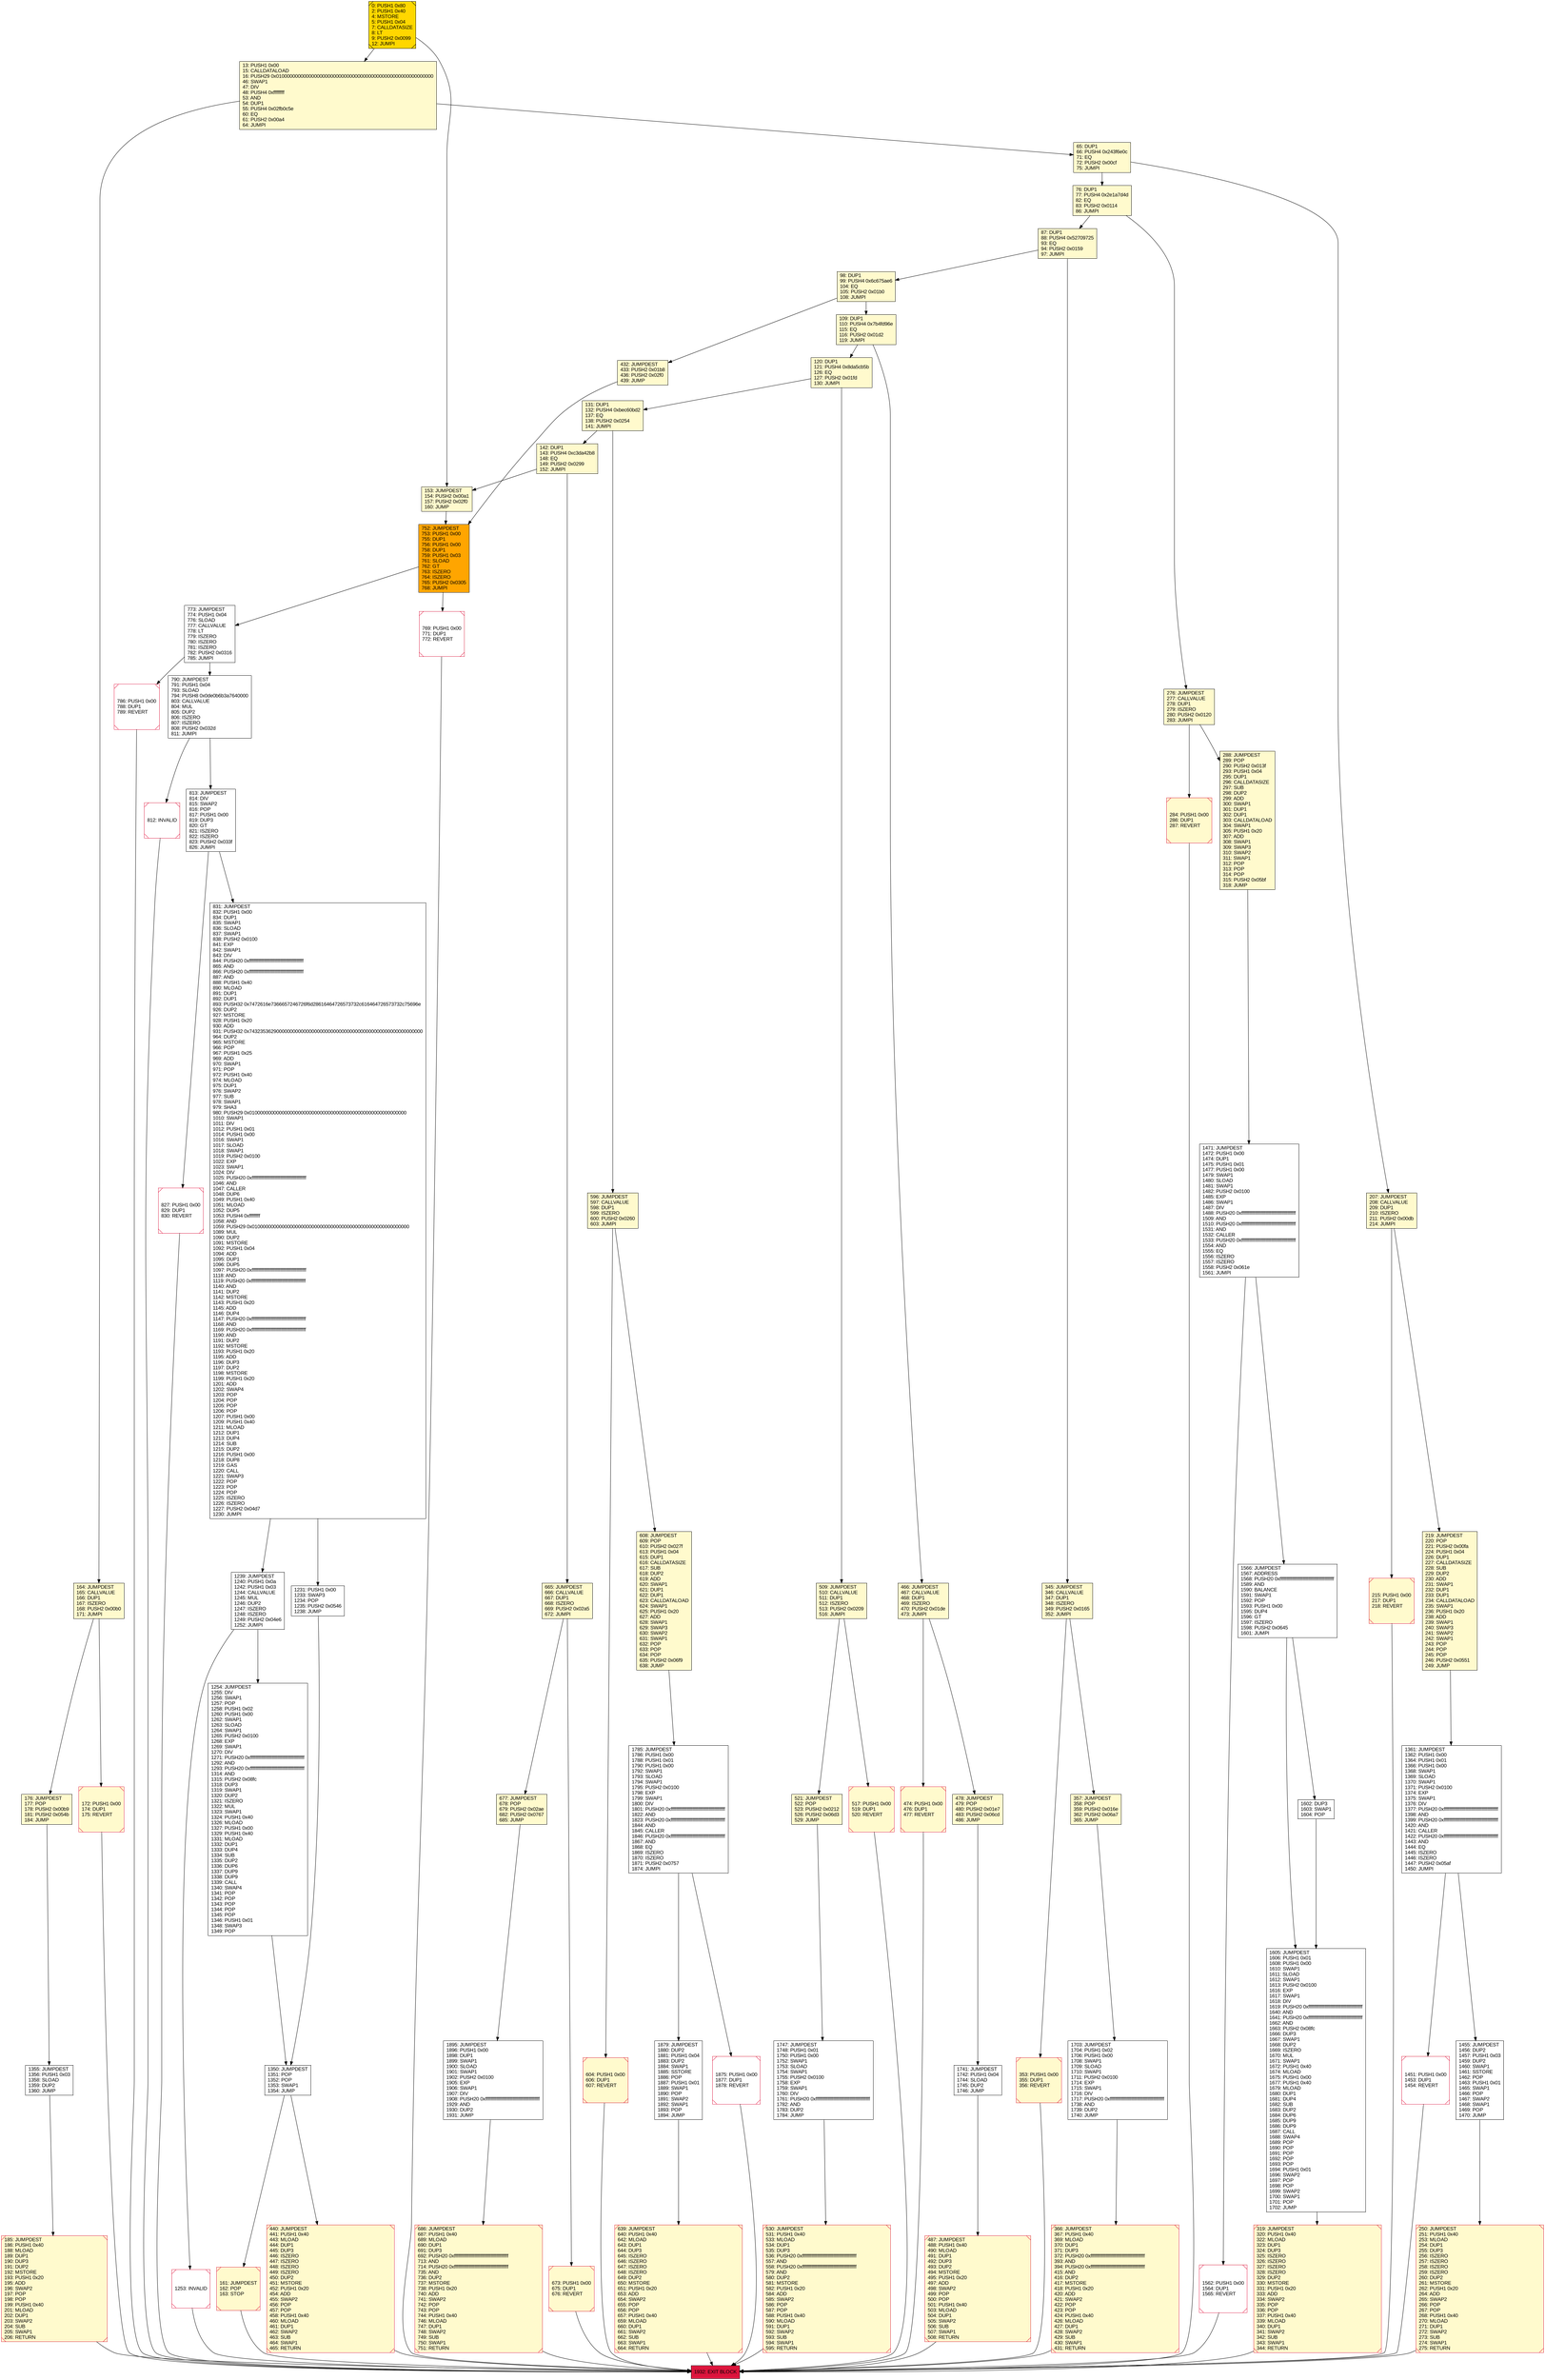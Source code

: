 digraph G {
bgcolor=transparent rankdir=UD;
node [shape=box style=filled color=black fillcolor=white fontname=arial fontcolor=black];
673 [label="673: PUSH1 0x00\l675: DUP1\l676: REVERT\l" fillcolor=lemonchiffon shape=Msquare color=crimson ];
1566 [label="1566: JUMPDEST\l1567: ADDRESS\l1568: PUSH20 0xffffffffffffffffffffffffffffffffffffffff\l1589: AND\l1590: BALANCE\l1591: SWAP1\l1592: POP\l1593: PUSH1 0x00\l1595: DUP4\l1596: GT\l1597: ISZERO\l1598: PUSH2 0x0645\l1601: JUMPI\l" ];
319 [label="319: JUMPDEST\l320: PUSH1 0x40\l322: MLOAD\l323: DUP1\l324: DUP3\l325: ISZERO\l326: ISZERO\l327: ISZERO\l328: ISZERO\l329: DUP2\l330: MSTORE\l331: PUSH1 0x20\l333: ADD\l334: SWAP2\l335: POP\l336: POP\l337: PUSH1 0x40\l339: MLOAD\l340: DUP1\l341: SWAP2\l342: SUB\l343: SWAP1\l344: RETURN\l" fillcolor=lemonchiffon shape=Msquare color=crimson ];
1741 [label="1741: JUMPDEST\l1742: PUSH1 0x04\l1744: SLOAD\l1745: DUP2\l1746: JUMP\l" ];
440 [label="440: JUMPDEST\l441: PUSH1 0x40\l443: MLOAD\l444: DUP1\l445: DUP3\l446: ISZERO\l447: ISZERO\l448: ISZERO\l449: ISZERO\l450: DUP2\l451: MSTORE\l452: PUSH1 0x20\l454: ADD\l455: SWAP2\l456: POP\l457: POP\l458: PUSH1 0x40\l460: MLOAD\l461: DUP1\l462: SWAP2\l463: SUB\l464: SWAP1\l465: RETURN\l" fillcolor=lemonchiffon shape=Msquare color=crimson ];
608 [label="608: JUMPDEST\l609: POP\l610: PUSH2 0x027f\l613: PUSH1 0x04\l615: DUP1\l616: CALLDATASIZE\l617: SUB\l618: DUP2\l619: ADD\l620: SWAP1\l621: DUP1\l622: DUP1\l623: CALLDATALOAD\l624: SWAP1\l625: PUSH1 0x20\l627: ADD\l628: SWAP1\l629: SWAP3\l630: SWAP2\l631: SWAP1\l632: POP\l633: POP\l634: POP\l635: PUSH2 0x06f9\l638: JUMP\l" fillcolor=lemonchiffon ];
288 [label="288: JUMPDEST\l289: POP\l290: PUSH2 0x013f\l293: PUSH1 0x04\l295: DUP1\l296: CALLDATASIZE\l297: SUB\l298: DUP2\l299: ADD\l300: SWAP1\l301: DUP1\l302: DUP1\l303: CALLDATALOAD\l304: SWAP1\l305: PUSH1 0x20\l307: ADD\l308: SWAP1\l309: SWAP3\l310: SWAP2\l311: SWAP1\l312: POP\l313: POP\l314: POP\l315: PUSH2 0x05bf\l318: JUMP\l" fillcolor=lemonchiffon ];
13 [label="13: PUSH1 0x00\l15: CALLDATALOAD\l16: PUSH29 0x0100000000000000000000000000000000000000000000000000000000\l46: SWAP1\l47: DIV\l48: PUSH4 0xffffffff\l53: AND\l54: DUP1\l55: PUSH4 0x02fb0c5e\l60: EQ\l61: PUSH2 0x00a4\l64: JUMPI\l" fillcolor=lemonchiffon ];
185 [label="185: JUMPDEST\l186: PUSH1 0x40\l188: MLOAD\l189: DUP1\l190: DUP3\l191: DUP2\l192: MSTORE\l193: PUSH1 0x20\l195: ADD\l196: SWAP2\l197: POP\l198: POP\l199: PUSH1 0x40\l201: MLOAD\l202: DUP1\l203: SWAP2\l204: SUB\l205: SWAP1\l206: RETURN\l" fillcolor=lemonchiffon shape=Msquare color=crimson ];
1451 [label="1451: PUSH1 0x00\l1453: DUP1\l1454: REVERT\l" shape=Msquare color=crimson ];
1932 [label="1932: EXIT BLOCK\l" fillcolor=crimson ];
172 [label="172: PUSH1 0x00\l174: DUP1\l175: REVERT\l" fillcolor=lemonchiffon shape=Msquare color=crimson ];
1703 [label="1703: JUMPDEST\l1704: PUSH1 0x02\l1706: PUSH1 0x00\l1708: SWAP1\l1709: SLOAD\l1710: SWAP1\l1711: PUSH2 0x0100\l1714: EXP\l1715: SWAP1\l1716: DIV\l1717: PUSH20 0xffffffffffffffffffffffffffffffffffffffff\l1738: AND\l1739: DUP2\l1740: JUMP\l" ];
142 [label="142: DUP1\l143: PUSH4 0xc3da42b8\l148: EQ\l149: PUSH2 0x0299\l152: JUMPI\l" fillcolor=lemonchiffon ];
176 [label="176: JUMPDEST\l177: POP\l178: PUSH2 0x00b9\l181: PUSH2 0x054b\l184: JUMP\l" fillcolor=lemonchiffon ];
1239 [label="1239: JUMPDEST\l1240: PUSH1 0x0a\l1242: PUSH1 0x03\l1244: CALLVALUE\l1245: MUL\l1246: DUP2\l1247: ISZERO\l1248: ISZERO\l1249: PUSH2 0x04e6\l1252: JUMPI\l" ];
812 [label="812: INVALID\l" shape=Msquare color=crimson ];
1879 [label="1879: JUMPDEST\l1880: DUP2\l1881: PUSH1 0x04\l1883: DUP2\l1884: SWAP1\l1885: SSTORE\l1886: POP\l1887: PUSH1 0x01\l1889: SWAP1\l1890: POP\l1891: SWAP2\l1892: SWAP1\l1893: POP\l1894: JUMP\l" ];
1471 [label="1471: JUMPDEST\l1472: PUSH1 0x00\l1474: DUP1\l1475: PUSH1 0x01\l1477: PUSH1 0x00\l1479: SWAP1\l1480: SLOAD\l1481: SWAP1\l1482: PUSH2 0x0100\l1485: EXP\l1486: SWAP1\l1487: DIV\l1488: PUSH20 0xffffffffffffffffffffffffffffffffffffffff\l1509: AND\l1510: PUSH20 0xffffffffffffffffffffffffffffffffffffffff\l1531: AND\l1532: CALLER\l1533: PUSH20 0xffffffffffffffffffffffffffffffffffffffff\l1554: AND\l1555: EQ\l1556: ISZERO\l1557: ISZERO\l1558: PUSH2 0x061e\l1561: JUMPI\l" ];
827 [label="827: PUSH1 0x00\l829: DUP1\l830: REVERT\l" shape=Msquare color=crimson ];
773 [label="773: JUMPDEST\l774: PUSH1 0x04\l776: SLOAD\l777: CALLVALUE\l778: LT\l779: ISZERO\l780: ISZERO\l781: ISZERO\l782: PUSH2 0x0316\l785: JUMPI\l" ];
1350 [label="1350: JUMPDEST\l1351: POP\l1352: POP\l1353: SWAP1\l1354: JUMP\l" ];
1361 [label="1361: JUMPDEST\l1362: PUSH1 0x00\l1364: PUSH1 0x01\l1366: PUSH1 0x00\l1368: SWAP1\l1369: SLOAD\l1370: SWAP1\l1371: PUSH2 0x0100\l1374: EXP\l1375: SWAP1\l1376: DIV\l1377: PUSH20 0xffffffffffffffffffffffffffffffffffffffff\l1398: AND\l1399: PUSH20 0xffffffffffffffffffffffffffffffffffffffff\l1420: AND\l1421: CALLER\l1422: PUSH20 0xffffffffffffffffffffffffffffffffffffffff\l1443: AND\l1444: EQ\l1445: ISZERO\l1446: ISZERO\l1447: PUSH2 0x05af\l1450: JUMPI\l" ];
769 [label="769: PUSH1 0x00\l771: DUP1\l772: REVERT\l" shape=Msquare color=crimson ];
517 [label="517: PUSH1 0x00\l519: DUP1\l520: REVERT\l" fillcolor=lemonchiffon shape=Msquare color=crimson ];
219 [label="219: JUMPDEST\l220: POP\l221: PUSH2 0x00fa\l224: PUSH1 0x04\l226: DUP1\l227: CALLDATASIZE\l228: SUB\l229: DUP2\l230: ADD\l231: SWAP1\l232: DUP1\l233: DUP1\l234: CALLDATALOAD\l235: SWAP1\l236: PUSH1 0x20\l238: ADD\l239: SWAP1\l240: SWAP3\l241: SWAP2\l242: SWAP1\l243: POP\l244: POP\l245: POP\l246: PUSH2 0x0551\l249: JUMP\l" fillcolor=lemonchiffon ];
207 [label="207: JUMPDEST\l208: CALLVALUE\l209: DUP1\l210: ISZERO\l211: PUSH2 0x00db\l214: JUMPI\l" fillcolor=lemonchiffon ];
786 [label="786: PUSH1 0x00\l788: DUP1\l789: REVERT\l" shape=Msquare color=crimson ];
0 [label="0: PUSH1 0x80\l2: PUSH1 0x40\l4: MSTORE\l5: PUSH1 0x04\l7: CALLDATASIZE\l8: LT\l9: PUSH2 0x0099\l12: JUMPI\l" fillcolor=lemonchiffon shape=Msquare fillcolor=gold ];
1562 [label="1562: PUSH1 0x00\l1564: DUP1\l1565: REVERT\l" shape=Msquare color=crimson ];
284 [label="284: PUSH1 0x00\l286: DUP1\l287: REVERT\l" fillcolor=lemonchiffon shape=Msquare color=crimson ];
366 [label="366: JUMPDEST\l367: PUSH1 0x40\l369: MLOAD\l370: DUP1\l371: DUP3\l372: PUSH20 0xffffffffffffffffffffffffffffffffffffffff\l393: AND\l394: PUSH20 0xffffffffffffffffffffffffffffffffffffffff\l415: AND\l416: DUP2\l417: MSTORE\l418: PUSH1 0x20\l420: ADD\l421: SWAP2\l422: POP\l423: POP\l424: PUSH1 0x40\l426: MLOAD\l427: DUP1\l428: SWAP2\l429: SUB\l430: SWAP1\l431: RETURN\l" fillcolor=lemonchiffon shape=Msquare color=crimson ];
1455 [label="1455: JUMPDEST\l1456: DUP2\l1457: PUSH1 0x03\l1459: DUP2\l1460: SWAP1\l1461: SSTORE\l1462: POP\l1463: PUSH1 0x01\l1465: SWAP1\l1466: POP\l1467: SWAP2\l1468: SWAP1\l1469: POP\l1470: JUMP\l" ];
353 [label="353: PUSH1 0x00\l355: DUP1\l356: REVERT\l" fillcolor=lemonchiffon shape=Msquare color=crimson ];
530 [label="530: JUMPDEST\l531: PUSH1 0x40\l533: MLOAD\l534: DUP1\l535: DUP3\l536: PUSH20 0xffffffffffffffffffffffffffffffffffffffff\l557: AND\l558: PUSH20 0xffffffffffffffffffffffffffffffffffffffff\l579: AND\l580: DUP2\l581: MSTORE\l582: PUSH1 0x20\l584: ADD\l585: SWAP2\l586: POP\l587: POP\l588: PUSH1 0x40\l590: MLOAD\l591: DUP1\l592: SWAP2\l593: SUB\l594: SWAP1\l595: RETURN\l" fillcolor=lemonchiffon shape=Msquare color=crimson ];
639 [label="639: JUMPDEST\l640: PUSH1 0x40\l642: MLOAD\l643: DUP1\l644: DUP3\l645: ISZERO\l646: ISZERO\l647: ISZERO\l648: ISZERO\l649: DUP2\l650: MSTORE\l651: PUSH1 0x20\l653: ADD\l654: SWAP2\l655: POP\l656: POP\l657: PUSH1 0x40\l659: MLOAD\l660: DUP1\l661: SWAP2\l662: SUB\l663: SWAP1\l664: RETURN\l" fillcolor=lemonchiffon shape=Msquare color=crimson ];
790 [label="790: JUMPDEST\l791: PUSH1 0x04\l793: SLOAD\l794: PUSH8 0x0de0b6b3a7640000\l803: CALLVALUE\l804: MUL\l805: DUP2\l806: ISZERO\l807: ISZERO\l808: PUSH2 0x032d\l811: JUMPI\l" ];
345 [label="345: JUMPDEST\l346: CALLVALUE\l347: DUP1\l348: ISZERO\l349: PUSH2 0x0165\l352: JUMPI\l" fillcolor=lemonchiffon ];
1602 [label="1602: DUP3\l1603: SWAP1\l1604: POP\l" ];
250 [label="250: JUMPDEST\l251: PUSH1 0x40\l253: MLOAD\l254: DUP1\l255: DUP3\l256: ISZERO\l257: ISZERO\l258: ISZERO\l259: ISZERO\l260: DUP2\l261: MSTORE\l262: PUSH1 0x20\l264: ADD\l265: SWAP2\l266: POP\l267: POP\l268: PUSH1 0x40\l270: MLOAD\l271: DUP1\l272: SWAP2\l273: SUB\l274: SWAP1\l275: RETURN\l" fillcolor=lemonchiffon shape=Msquare color=crimson ];
509 [label="509: JUMPDEST\l510: CALLVALUE\l511: DUP1\l512: ISZERO\l513: PUSH2 0x0209\l516: JUMPI\l" fillcolor=lemonchiffon ];
87 [label="87: DUP1\l88: PUSH4 0x52709725\l93: EQ\l94: PUSH2 0x0159\l97: JUMPI\l" fillcolor=lemonchiffon ];
276 [label="276: JUMPDEST\l277: CALLVALUE\l278: DUP1\l279: ISZERO\l280: PUSH2 0x0120\l283: JUMPI\l" fillcolor=lemonchiffon ];
521 [label="521: JUMPDEST\l522: POP\l523: PUSH2 0x0212\l526: PUSH2 0x06d3\l529: JUMP\l" fillcolor=lemonchiffon ];
1747 [label="1747: JUMPDEST\l1748: PUSH1 0x01\l1750: PUSH1 0x00\l1752: SWAP1\l1753: SLOAD\l1754: SWAP1\l1755: PUSH2 0x0100\l1758: EXP\l1759: SWAP1\l1760: DIV\l1761: PUSH20 0xffffffffffffffffffffffffffffffffffffffff\l1782: AND\l1783: DUP2\l1784: JUMP\l" ];
1254 [label="1254: JUMPDEST\l1255: DIV\l1256: SWAP1\l1257: POP\l1258: PUSH1 0x02\l1260: PUSH1 0x00\l1262: SWAP1\l1263: SLOAD\l1264: SWAP1\l1265: PUSH2 0x0100\l1268: EXP\l1269: SWAP1\l1270: DIV\l1271: PUSH20 0xffffffffffffffffffffffffffffffffffffffff\l1292: AND\l1293: PUSH20 0xffffffffffffffffffffffffffffffffffffffff\l1314: AND\l1315: PUSH2 0x08fc\l1318: DUP3\l1319: SWAP1\l1320: DUP2\l1321: ISZERO\l1322: MUL\l1323: SWAP1\l1324: PUSH1 0x40\l1326: MLOAD\l1327: PUSH1 0x00\l1329: PUSH1 0x40\l1331: MLOAD\l1332: DUP1\l1333: DUP4\l1334: SUB\l1335: DUP2\l1336: DUP6\l1337: DUP9\l1338: DUP9\l1339: CALL\l1340: SWAP4\l1341: POP\l1342: POP\l1343: POP\l1344: POP\l1345: POP\l1346: PUSH1 0x01\l1348: SWAP3\l1349: POP\l" ];
1231 [label="1231: PUSH1 0x00\l1233: SWAP3\l1234: POP\l1235: PUSH2 0x0546\l1238: JUMP\l" ];
164 [label="164: JUMPDEST\l165: CALLVALUE\l166: DUP1\l167: ISZERO\l168: PUSH2 0x00b0\l171: JUMPI\l" fillcolor=lemonchiffon ];
1895 [label="1895: JUMPDEST\l1896: PUSH1 0x00\l1898: DUP1\l1899: SWAP1\l1900: SLOAD\l1901: SWAP1\l1902: PUSH2 0x0100\l1905: EXP\l1906: SWAP1\l1907: DIV\l1908: PUSH20 0xffffffffffffffffffffffffffffffffffffffff\l1929: AND\l1930: DUP2\l1931: JUMP\l" ];
831 [label="831: JUMPDEST\l832: PUSH1 0x00\l834: DUP1\l835: SWAP1\l836: SLOAD\l837: SWAP1\l838: PUSH2 0x0100\l841: EXP\l842: SWAP1\l843: DIV\l844: PUSH20 0xffffffffffffffffffffffffffffffffffffffff\l865: AND\l866: PUSH20 0xffffffffffffffffffffffffffffffffffffffff\l887: AND\l888: PUSH1 0x40\l890: MLOAD\l891: DUP1\l892: DUP1\l893: PUSH32 0x7472616e7366657246726f6d28616464726573732c616464726573732c75696e\l926: DUP2\l927: MSTORE\l928: PUSH1 0x20\l930: ADD\l931: PUSH32 0x7432353629000000000000000000000000000000000000000000000000000000\l964: DUP2\l965: MSTORE\l966: POP\l967: PUSH1 0x25\l969: ADD\l970: SWAP1\l971: POP\l972: PUSH1 0x40\l974: MLOAD\l975: DUP1\l976: SWAP2\l977: SUB\l978: SWAP1\l979: SHA3\l980: PUSH29 0x0100000000000000000000000000000000000000000000000000000000\l1010: SWAP1\l1011: DIV\l1012: PUSH1 0x01\l1014: PUSH1 0x00\l1016: SWAP1\l1017: SLOAD\l1018: SWAP1\l1019: PUSH2 0x0100\l1022: EXP\l1023: SWAP1\l1024: DIV\l1025: PUSH20 0xffffffffffffffffffffffffffffffffffffffff\l1046: AND\l1047: CALLER\l1048: DUP6\l1049: PUSH1 0x40\l1051: MLOAD\l1052: DUP5\l1053: PUSH4 0xffffffff\l1058: AND\l1059: PUSH29 0x0100000000000000000000000000000000000000000000000000000000\l1089: MUL\l1090: DUP2\l1091: MSTORE\l1092: PUSH1 0x04\l1094: ADD\l1095: DUP1\l1096: DUP5\l1097: PUSH20 0xffffffffffffffffffffffffffffffffffffffff\l1118: AND\l1119: PUSH20 0xffffffffffffffffffffffffffffffffffffffff\l1140: AND\l1141: DUP2\l1142: MSTORE\l1143: PUSH1 0x20\l1145: ADD\l1146: DUP4\l1147: PUSH20 0xffffffffffffffffffffffffffffffffffffffff\l1168: AND\l1169: PUSH20 0xffffffffffffffffffffffffffffffffffffffff\l1190: AND\l1191: DUP2\l1192: MSTORE\l1193: PUSH1 0x20\l1195: ADD\l1196: DUP3\l1197: DUP2\l1198: MSTORE\l1199: PUSH1 0x20\l1201: ADD\l1202: SWAP4\l1203: POP\l1204: POP\l1205: POP\l1206: POP\l1207: PUSH1 0x00\l1209: PUSH1 0x40\l1211: MLOAD\l1212: DUP1\l1213: DUP4\l1214: SUB\l1215: DUP2\l1216: PUSH1 0x00\l1218: DUP8\l1219: GAS\l1220: CALL\l1221: SWAP3\l1222: POP\l1223: POP\l1224: POP\l1225: ISZERO\l1226: ISZERO\l1227: PUSH2 0x04d7\l1230: JUMPI\l" ];
487 [label="487: JUMPDEST\l488: PUSH1 0x40\l490: MLOAD\l491: DUP1\l492: DUP3\l493: DUP2\l494: MSTORE\l495: PUSH1 0x20\l497: ADD\l498: SWAP2\l499: POP\l500: POP\l501: PUSH1 0x40\l503: MLOAD\l504: DUP1\l505: SWAP2\l506: SUB\l507: SWAP1\l508: RETURN\l" fillcolor=lemonchiffon shape=Msquare color=crimson ];
432 [label="432: JUMPDEST\l433: PUSH2 0x01b8\l436: PUSH2 0x02f0\l439: JUMP\l" fillcolor=lemonchiffon ];
478 [label="478: JUMPDEST\l479: POP\l480: PUSH2 0x01e7\l483: PUSH2 0x06cd\l486: JUMP\l" fillcolor=lemonchiffon ];
76 [label="76: DUP1\l77: PUSH4 0x2e1a7d4d\l82: EQ\l83: PUSH2 0x0114\l86: JUMPI\l" fillcolor=lemonchiffon ];
98 [label="98: DUP1\l99: PUSH4 0x6c675ae6\l104: EQ\l105: PUSH2 0x01b0\l108: JUMPI\l" fillcolor=lemonchiffon ];
665 [label="665: JUMPDEST\l666: CALLVALUE\l667: DUP1\l668: ISZERO\l669: PUSH2 0x02a5\l672: JUMPI\l" fillcolor=lemonchiffon ];
1253 [label="1253: INVALID\l" shape=Msquare color=crimson ];
752 [label="752: JUMPDEST\l753: PUSH1 0x00\l755: DUP1\l756: PUSH1 0x00\l758: DUP1\l759: PUSH1 0x03\l761: SLOAD\l762: GT\l763: ISZERO\l764: ISZERO\l765: PUSH2 0x0305\l768: JUMPI\l" fillcolor=orange ];
677 [label="677: JUMPDEST\l678: POP\l679: PUSH2 0x02ae\l682: PUSH2 0x0767\l685: JUMP\l" fillcolor=lemonchiffon ];
813 [label="813: JUMPDEST\l814: DIV\l815: SWAP2\l816: POP\l817: PUSH1 0x00\l819: DUP3\l820: GT\l821: ISZERO\l822: ISZERO\l823: PUSH2 0x033f\l826: JUMPI\l" ];
161 [label="161: JUMPDEST\l162: POP\l163: STOP\l" fillcolor=lemonchiffon shape=Msquare color=crimson ];
131 [label="131: DUP1\l132: PUSH4 0xbec60bd2\l137: EQ\l138: PUSH2 0x0254\l141: JUMPI\l" fillcolor=lemonchiffon ];
109 [label="109: DUP1\l110: PUSH4 0x7b4fd96e\l115: EQ\l116: PUSH2 0x01d2\l119: JUMPI\l" fillcolor=lemonchiffon ];
466 [label="466: JUMPDEST\l467: CALLVALUE\l468: DUP1\l469: ISZERO\l470: PUSH2 0x01de\l473: JUMPI\l" fillcolor=lemonchiffon ];
153 [label="153: JUMPDEST\l154: PUSH2 0x00a1\l157: PUSH2 0x02f0\l160: JUMP\l" fillcolor=lemonchiffon ];
1355 [label="1355: JUMPDEST\l1356: PUSH1 0x03\l1358: SLOAD\l1359: DUP2\l1360: JUMP\l" ];
1605 [label="1605: JUMPDEST\l1606: PUSH1 0x01\l1608: PUSH1 0x00\l1610: SWAP1\l1611: SLOAD\l1612: SWAP1\l1613: PUSH2 0x0100\l1616: EXP\l1617: SWAP1\l1618: DIV\l1619: PUSH20 0xffffffffffffffffffffffffffffffffffffffff\l1640: AND\l1641: PUSH20 0xffffffffffffffffffffffffffffffffffffffff\l1662: AND\l1663: PUSH2 0x08fc\l1666: DUP3\l1667: SWAP1\l1668: DUP2\l1669: ISZERO\l1670: MUL\l1671: SWAP1\l1672: PUSH1 0x40\l1674: MLOAD\l1675: PUSH1 0x00\l1677: PUSH1 0x40\l1679: MLOAD\l1680: DUP1\l1681: DUP4\l1682: SUB\l1683: DUP2\l1684: DUP6\l1685: DUP9\l1686: DUP9\l1687: CALL\l1688: SWAP4\l1689: POP\l1690: POP\l1691: POP\l1692: POP\l1693: POP\l1694: PUSH1 0x01\l1696: SWAP2\l1697: POP\l1698: POP\l1699: SWAP2\l1700: SWAP1\l1701: POP\l1702: JUMP\l" ];
357 [label="357: JUMPDEST\l358: POP\l359: PUSH2 0x016e\l362: PUSH2 0x06a7\l365: JUMP\l" fillcolor=lemonchiffon ];
1875 [label="1875: PUSH1 0x00\l1877: DUP1\l1878: REVERT\l" shape=Msquare color=crimson ];
120 [label="120: DUP1\l121: PUSH4 0x8da5cb5b\l126: EQ\l127: PUSH2 0x01fd\l130: JUMPI\l" fillcolor=lemonchiffon ];
1785 [label="1785: JUMPDEST\l1786: PUSH1 0x00\l1788: PUSH1 0x01\l1790: PUSH1 0x00\l1792: SWAP1\l1793: SLOAD\l1794: SWAP1\l1795: PUSH2 0x0100\l1798: EXP\l1799: SWAP1\l1800: DIV\l1801: PUSH20 0xffffffffffffffffffffffffffffffffffffffff\l1822: AND\l1823: PUSH20 0xffffffffffffffffffffffffffffffffffffffff\l1844: AND\l1845: CALLER\l1846: PUSH20 0xffffffffffffffffffffffffffffffffffffffff\l1867: AND\l1868: EQ\l1869: ISZERO\l1870: ISZERO\l1871: PUSH2 0x0757\l1874: JUMPI\l" ];
65 [label="65: DUP1\l66: PUSH4 0x243f6e0c\l71: EQ\l72: PUSH2 0x00cf\l75: JUMPI\l" fillcolor=lemonchiffon ];
215 [label="215: PUSH1 0x00\l217: DUP1\l218: REVERT\l" fillcolor=lemonchiffon shape=Msquare color=crimson ];
474 [label="474: PUSH1 0x00\l476: DUP1\l477: REVERT\l" fillcolor=lemonchiffon shape=Msquare color=crimson ];
604 [label="604: PUSH1 0x00\l606: DUP1\l607: REVERT\l" fillcolor=lemonchiffon shape=Msquare color=crimson ];
686 [label="686: JUMPDEST\l687: PUSH1 0x40\l689: MLOAD\l690: DUP1\l691: DUP3\l692: PUSH20 0xffffffffffffffffffffffffffffffffffffffff\l713: AND\l714: PUSH20 0xffffffffffffffffffffffffffffffffffffffff\l735: AND\l736: DUP2\l737: MSTORE\l738: PUSH1 0x20\l740: ADD\l741: SWAP2\l742: POP\l743: POP\l744: PUSH1 0x40\l746: MLOAD\l747: DUP1\l748: SWAP2\l749: SUB\l750: SWAP1\l751: RETURN\l" fillcolor=lemonchiffon shape=Msquare color=crimson ];
596 [label="596: JUMPDEST\l597: CALLVALUE\l598: DUP1\l599: ISZERO\l600: PUSH2 0x0260\l603: JUMPI\l" fillcolor=lemonchiffon ];
1785 -> 1875;
109 -> 466;
831 -> 1231;
345 -> 353;
440 -> 1932;
677 -> 1895;
98 -> 432;
87 -> 345;
1747 -> 530;
466 -> 474;
76 -> 87;
1361 -> 1451;
827 -> 1932;
120 -> 131;
812 -> 1932;
1361 -> 1455;
517 -> 1932;
773 -> 786;
769 -> 1932;
1471 -> 1562;
1703 -> 366;
98 -> 109;
284 -> 1932;
0 -> 13;
1562 -> 1932;
219 -> 1361;
786 -> 1932;
752 -> 773;
250 -> 1932;
353 -> 1932;
276 -> 288;
1231 -> 1350;
1254 -> 1350;
1741 -> 487;
164 -> 172;
142 -> 153;
176 -> 1355;
357 -> 1703;
1785 -> 1879;
1566 -> 1605;
1605 -> 319;
604 -> 1932;
686 -> 1932;
596 -> 608;
1350 -> 161;
752 -> 769;
1875 -> 1932;
813 -> 827;
172 -> 1932;
509 -> 521;
596 -> 604;
521 -> 1747;
665 -> 677;
185 -> 1932;
1451 -> 1932;
432 -> 752;
673 -> 1932;
207 -> 219;
319 -> 1932;
288 -> 1471;
76 -> 276;
87 -> 98;
1471 -> 1566;
131 -> 596;
1350 -> 440;
109 -> 120;
790 -> 813;
1602 -> 1605;
345 -> 357;
65 -> 76;
1895 -> 686;
153 -> 752;
366 -> 1932;
813 -> 831;
120 -> 509;
466 -> 478;
831 -> 1239;
1566 -> 1602;
1239 -> 1253;
530 -> 1932;
639 -> 1932;
790 -> 812;
478 -> 1741;
1253 -> 1932;
0 -> 153;
142 -> 665;
1879 -> 639;
13 -> 164;
487 -> 1932;
665 -> 673;
773 -> 790;
65 -> 207;
164 -> 176;
207 -> 215;
1239 -> 1254;
1355 -> 185;
131 -> 142;
161 -> 1932;
509 -> 517;
608 -> 1785;
276 -> 284;
474 -> 1932;
215 -> 1932;
1455 -> 250;
13 -> 65;
}